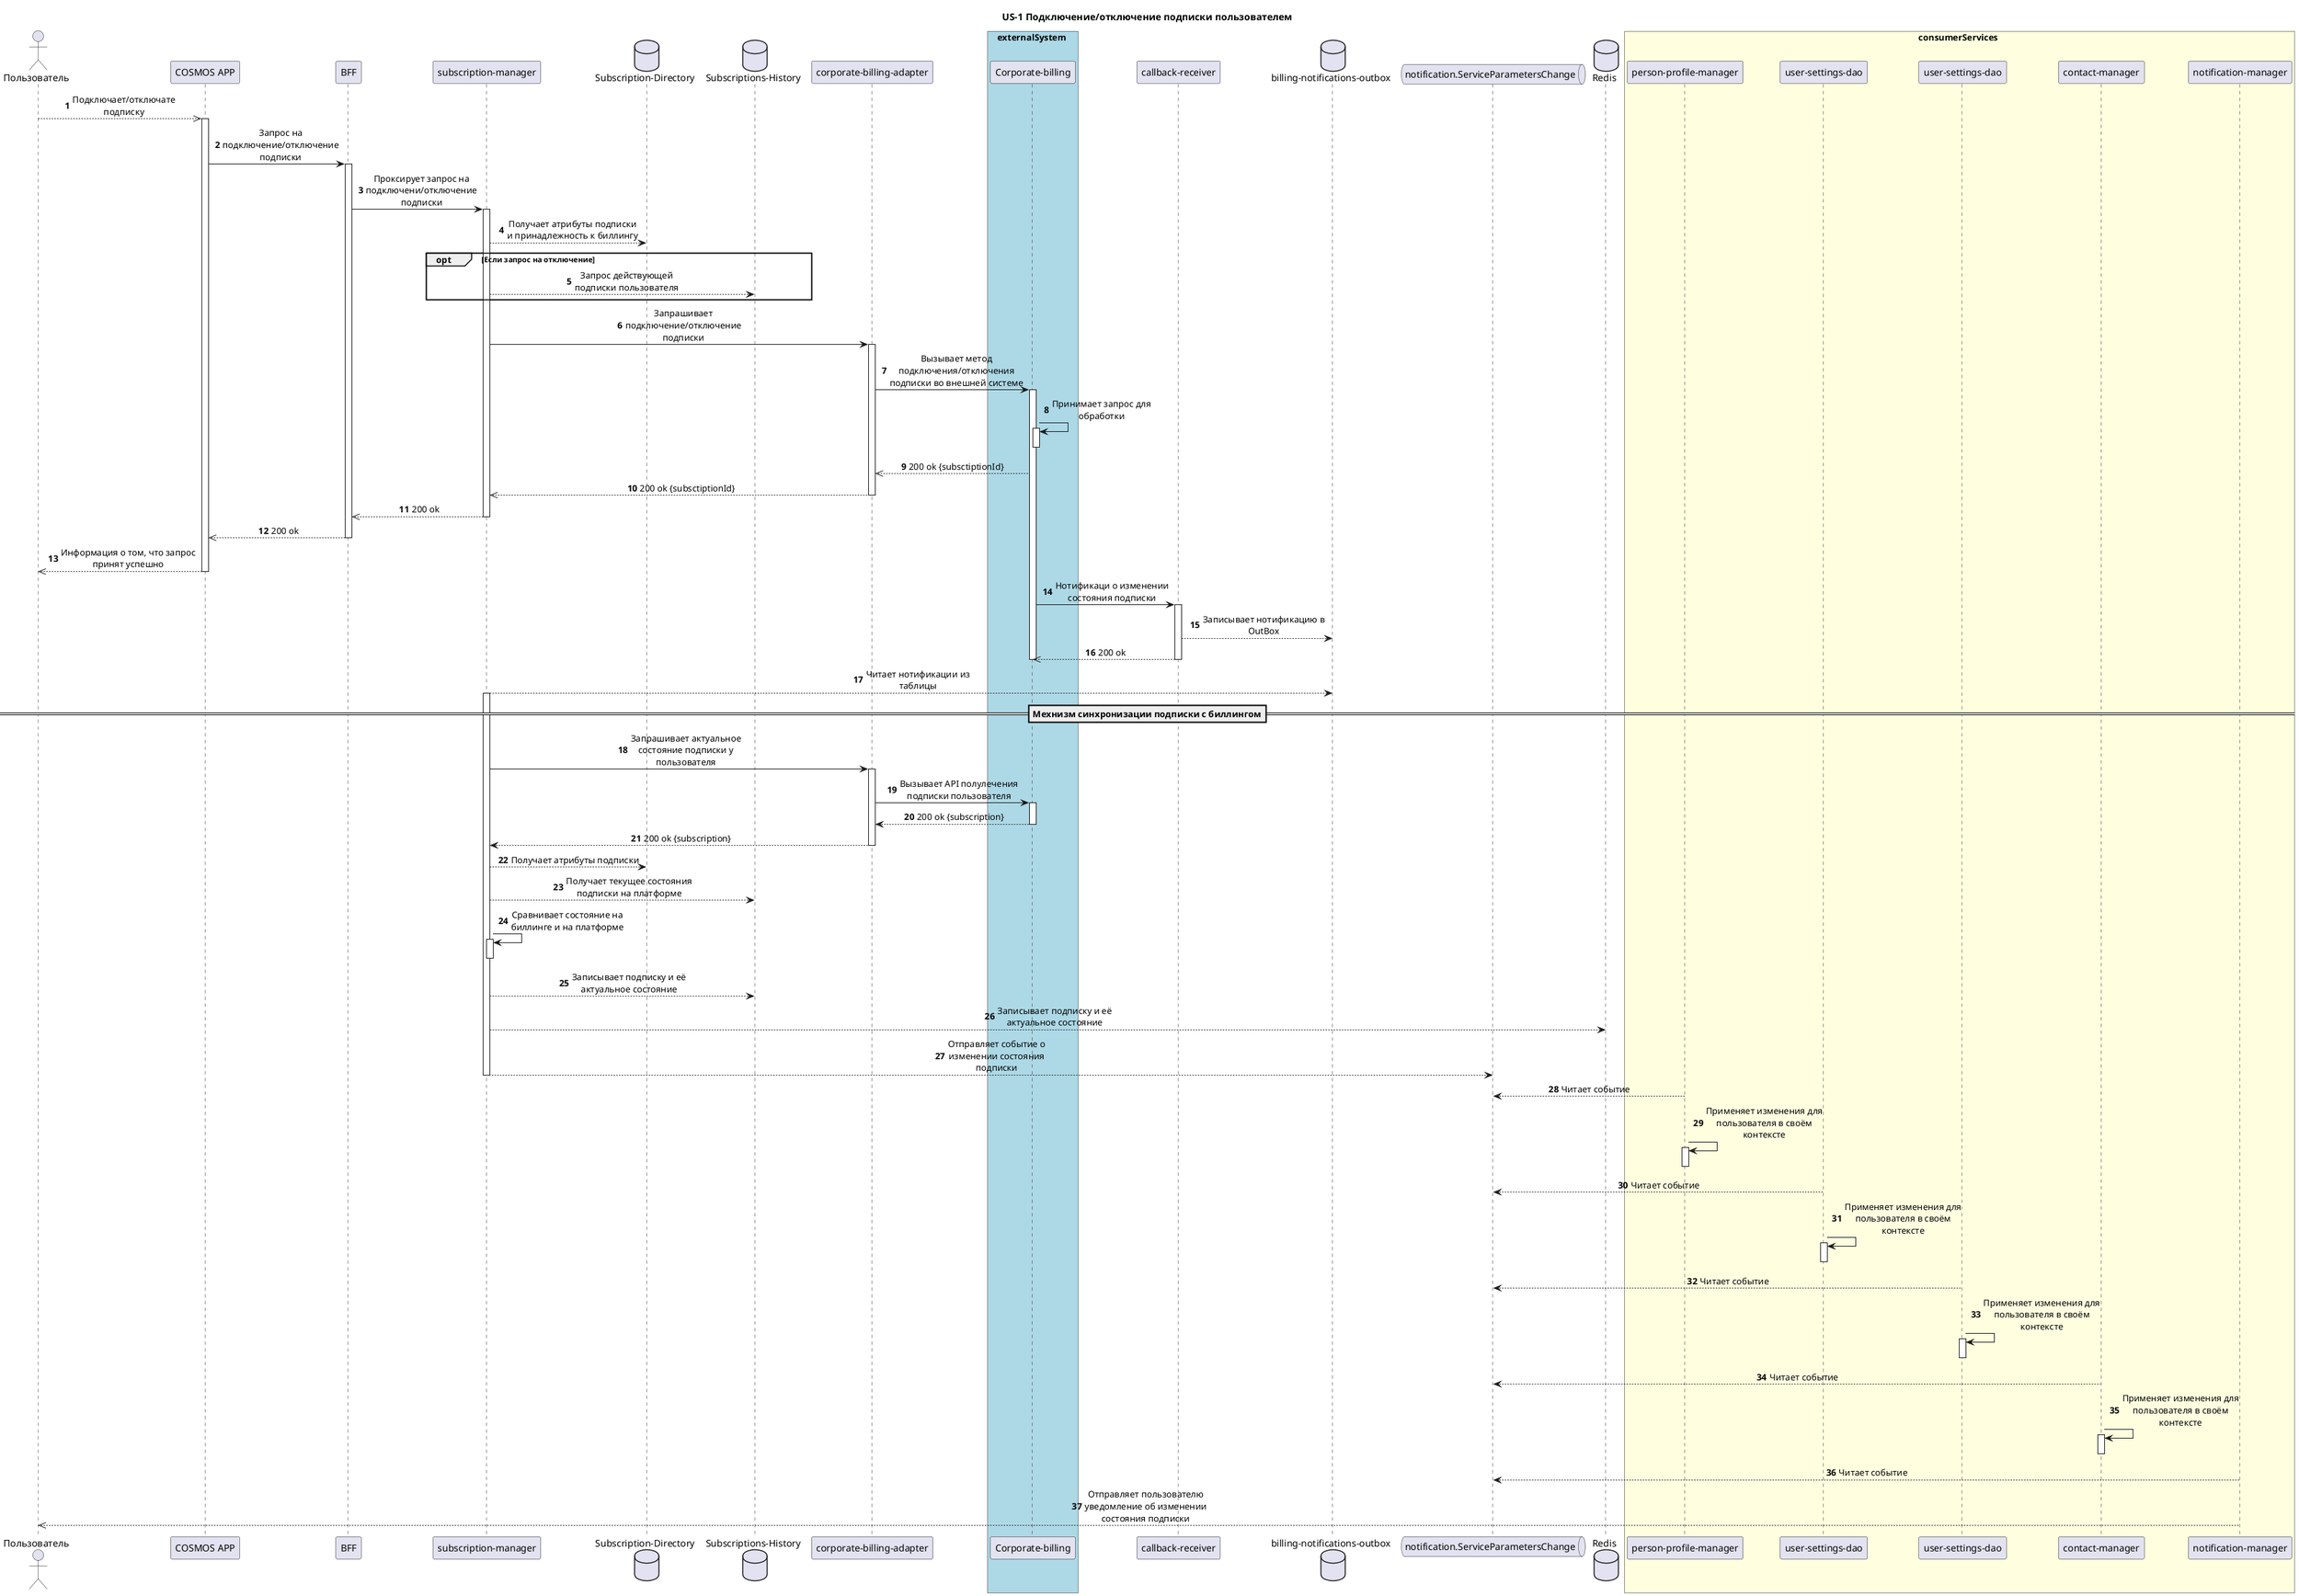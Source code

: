 @startuml US_1
title US-1 Подключение/отключение подписки пользователем
autonumber
skinparam sequenceMessageAlign center
skinparam maxMessageSize 200

actor "Пользователь" as U
participant "COSMOS APP" as A

participant "BFF" as B
participant "subscription-manager" as S
database "Subscription-Directory" as SD
database "Subscriptions-History" as SH
participant "corporate-billing-adapter" as BA
box externalSystem #LightBlue
participant "Corporate-billing" as CB
end box
participant "callback-receiver" as CR
database "billing-notifications-outbox" as NU

queue "notification.ServiceParametersChange" as NQ
database "Redis" as R
box consumerServices #Lightyellow
participant "person-profile-manager" as P
participant "user-settings-dao" as UD
participant "user-settings-dao" as US
participant "contact-manager" as CM
participant "notification-manager" as NM
end box

U-->>A++: Подключает/отключате подписку 
A->B++: Запрос на подключение/отключение подписки
B->S++: Проксирует запрос на подключени/отключение подписки
S-->SD: Получает атрибуты подписки и принадлежность к биллингу

opt Если запрос на отключение
S-->SH: Запрос действующей подписки пользователя    
end

S->BA++: Запрашивает подключение/отключение подписки 
BA->CB++: Вызывает метод подключения/отключения подписки во внешней системе
CB->CB++--: Принимает запрос для обработки
CB-->>BA: 200 ok {subsctiptionId}
BA-->>S--: 200 ok {subsctiptionId}
S-->>B--: 200 ok
B-->>A--: 200 ok 
A-->>U--: Информация о том, что запрос принят успешно 

CB->CR++: Нотификаци о изменении состояния подписки
CR-->NU: Записывает нотификацию в OutBox
CR-->>CB--: 200 ok 
deactivate CB


S-->NU: Читает нотификации из таблицы 
activate S
==Мехнизм синхронизации подписки с биллингом==
S->BA++: Запрашивает актуальное состояние подписки у пользователя
BA->CB++: Вызывает API полулечения подписки пользователя 
CB-->BA--: 200 ok {subscription}
BA-->S--: 200 ok {subscription}
S-->SD: Получает атрибуты подписки
S-->SH: Получает текущее состояния подписки на платформе 
S->S++--: Сравнивает состояние на биллинге и на платформе
S-->SH: Записывает подписку и её актуальное состояние 
S-->R: Записывает подписку и её актуальное состояние 
S-->NQ--: Отправляет событие о изменении состояния подписки

P-->NQ: Читает событие 
P->P++--: Применяет изменения для пользователя в своём контексте
UD-->NQ: Читает событие 
UD->UD++--: Применяет изменения для пользователя в своём контексте
US-->NQ: Читает событие 
US->US++--: Применяет изменения для пользователя в своём контексте
CM-->NQ: Читает событие 
CM->CM++--: Применяет изменения для пользователя в своём контексте

NM-->NQ: Читает событие 
NM-->>U--: Отправляет пользователю уведомление об изменении состояния подписки

@enduml